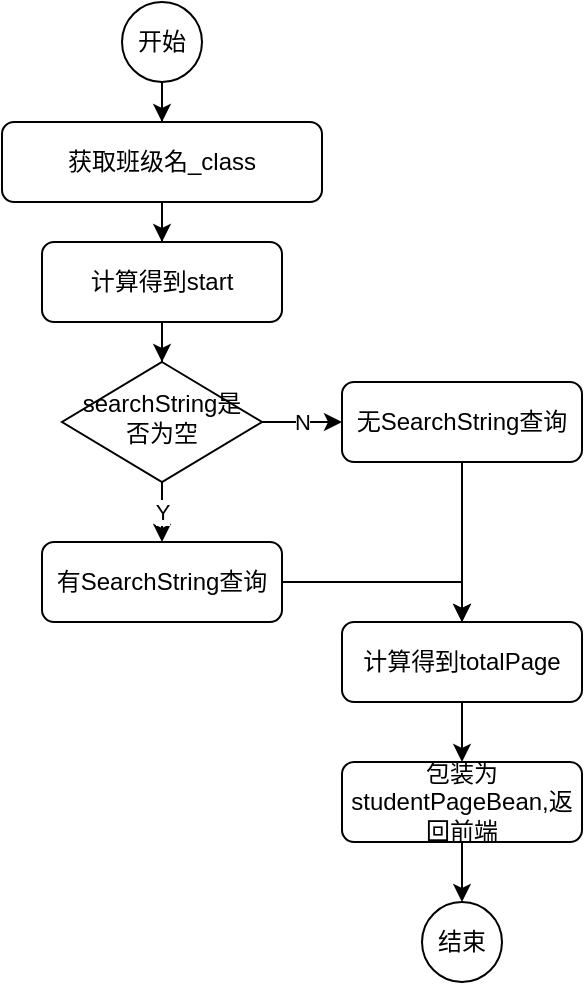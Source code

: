 <mxfile version="13.5.1" type="device"><diagram id="C5RBs43oDa-KdzZeNtuy" name="Page-1"><mxGraphModel dx="1264" dy="601" grid="1" gridSize="10" guides="1" tooltips="1" connect="1" arrows="1" fold="1" page="1" pageScale="1" pageWidth="827" pageHeight="1169" math="0" shadow="0"><root><mxCell id="WIyWlLk6GJQsqaUBKTNV-0"/><mxCell id="WIyWlLk6GJQsqaUBKTNV-1" parent="WIyWlLk6GJQsqaUBKTNV-0"/><mxCell id="rup5HVxmGJJLp4ek2vBf-1" style="edgeStyle=orthogonalEdgeStyle;rounded=0;orthogonalLoop=1;jettySize=auto;html=1;" parent="WIyWlLk6GJQsqaUBKTNV-1" source="rup5HVxmGJJLp4ek2vBf-2" target="rup5HVxmGJJLp4ek2vBf-9" edge="1"><mxGeometry relative="1" as="geometry"/></mxCell><mxCell id="rup5HVxmGJJLp4ek2vBf-2" value="获取班级名_class" style="rounded=1;whiteSpace=wrap;html=1;fontSize=12;glass=0;strokeWidth=1;shadow=0;" parent="WIyWlLk6GJQsqaUBKTNV-1" vertex="1"><mxGeometry x="40" y="80" width="160" height="40" as="geometry"/></mxCell><mxCell id="rup5HVxmGJJLp4ek2vBf-3" value="N" style="edgeStyle=orthogonalEdgeStyle;rounded=0;orthogonalLoop=1;jettySize=auto;html=1;entryX=0;entryY=0.5;entryDx=0;entryDy=0;" parent="WIyWlLk6GJQsqaUBKTNV-1" source="rup5HVxmGJJLp4ek2vBf-5" target="rup5HVxmGJJLp4ek2vBf-7" edge="1"><mxGeometry relative="1" as="geometry"/></mxCell><mxCell id="rup5HVxmGJJLp4ek2vBf-4" value="Y" style="edgeStyle=orthogonalEdgeStyle;rounded=0;orthogonalLoop=1;jettySize=auto;html=1;entryX=0.5;entryY=0;entryDx=0;entryDy=0;" parent="WIyWlLk6GJQsqaUBKTNV-1" source="rup5HVxmGJJLp4ek2vBf-5" target="rup5HVxmGJJLp4ek2vBf-11" edge="1"><mxGeometry relative="1" as="geometry"><mxPoint x="120" y="320" as="targetPoint"/></mxGeometry></mxCell><mxCell id="rup5HVxmGJJLp4ek2vBf-5" value="searchString是否为空" style="rhombus;whiteSpace=wrap;html=1;shadow=0;fontFamily=Helvetica;fontSize=12;align=center;strokeWidth=1;spacing=6;spacingTop=-4;" parent="WIyWlLk6GJQsqaUBKTNV-1" vertex="1"><mxGeometry x="70" y="200" width="100" height="60" as="geometry"/></mxCell><mxCell id="rup5HVxmGJJLp4ek2vBf-6" style="edgeStyle=orthogonalEdgeStyle;rounded=0;orthogonalLoop=1;jettySize=auto;html=1;" parent="WIyWlLk6GJQsqaUBKTNV-1" source="rup5HVxmGJJLp4ek2vBf-7" target="rup5HVxmGJJLp4ek2vBf-15" edge="1"><mxGeometry relative="1" as="geometry"/></mxCell><mxCell id="rup5HVxmGJJLp4ek2vBf-7" value="无SearchString查询" style="rounded=1;whiteSpace=wrap;html=1;fontSize=12;glass=0;strokeWidth=1;shadow=0;" parent="WIyWlLk6GJQsqaUBKTNV-1" vertex="1"><mxGeometry x="210" y="210" width="120" height="40" as="geometry"/></mxCell><mxCell id="rup5HVxmGJJLp4ek2vBf-8" style="edgeStyle=orthogonalEdgeStyle;rounded=0;orthogonalLoop=1;jettySize=auto;html=1;" parent="WIyWlLk6GJQsqaUBKTNV-1" source="rup5HVxmGJJLp4ek2vBf-9" target="rup5HVxmGJJLp4ek2vBf-5" edge="1"><mxGeometry relative="1" as="geometry"/></mxCell><mxCell id="rup5HVxmGJJLp4ek2vBf-9" value="计算得到start" style="rounded=1;whiteSpace=wrap;html=1;fontSize=12;glass=0;strokeWidth=1;shadow=0;" parent="WIyWlLk6GJQsqaUBKTNV-1" vertex="1"><mxGeometry x="60" y="140" width="120" height="40" as="geometry"/></mxCell><mxCell id="rup5HVxmGJJLp4ek2vBf-10" style="edgeStyle=orthogonalEdgeStyle;rounded=0;orthogonalLoop=1;jettySize=auto;html=1;entryX=0.5;entryY=0;entryDx=0;entryDy=0;" parent="WIyWlLk6GJQsqaUBKTNV-1" source="rup5HVxmGJJLp4ek2vBf-11" target="rup5HVxmGJJLp4ek2vBf-15" edge="1"><mxGeometry relative="1" as="geometry"/></mxCell><mxCell id="rup5HVxmGJJLp4ek2vBf-11" value="有SearchString查询" style="rounded=1;whiteSpace=wrap;html=1;fontSize=12;glass=0;strokeWidth=1;shadow=0;" parent="WIyWlLk6GJQsqaUBKTNV-1" vertex="1"><mxGeometry x="60" y="290" width="120" height="40" as="geometry"/></mxCell><mxCell id="rup5HVxmGJJLp4ek2vBf-14" style="edgeStyle=orthogonalEdgeStyle;rounded=0;orthogonalLoop=1;jettySize=auto;html=1;entryX=0.5;entryY=0;entryDx=0;entryDy=0;" parent="WIyWlLk6GJQsqaUBKTNV-1" source="rup5HVxmGJJLp4ek2vBf-15" target="rup5HVxmGJJLp4ek2vBf-16" edge="1"><mxGeometry relative="1" as="geometry"/></mxCell><mxCell id="rup5HVxmGJJLp4ek2vBf-15" value="计算得到totalPage" style="rounded=1;whiteSpace=wrap;html=1;fontSize=12;glass=0;strokeWidth=1;shadow=0;" parent="WIyWlLk6GJQsqaUBKTNV-1" vertex="1"><mxGeometry x="210" y="330" width="120" height="40" as="geometry"/></mxCell><mxCell id="uzp1rYnlR8Xvakj3WLVV-3" style="edgeStyle=orthogonalEdgeStyle;rounded=0;orthogonalLoop=1;jettySize=auto;html=1;" edge="1" parent="WIyWlLk6GJQsqaUBKTNV-1" source="rup5HVxmGJJLp4ek2vBf-16" target="uzp1rYnlR8Xvakj3WLVV-0"><mxGeometry relative="1" as="geometry"/></mxCell><mxCell id="rup5HVxmGJJLp4ek2vBf-16" value="包装为studentPageBean,返回前端" style="rounded=1;whiteSpace=wrap;html=1;fontSize=12;glass=0;strokeWidth=1;shadow=0;" parent="WIyWlLk6GJQsqaUBKTNV-1" vertex="1"><mxGeometry x="210" y="400" width="120" height="40" as="geometry"/></mxCell><mxCell id="uzp1rYnlR8Xvakj3WLVV-0" value="结束" style="ellipse;whiteSpace=wrap;html=1;aspect=fixed;" vertex="1" parent="WIyWlLk6GJQsqaUBKTNV-1"><mxGeometry x="250" y="470" width="40" height="40" as="geometry"/></mxCell><mxCell id="uzp1rYnlR8Xvakj3WLVV-2" style="edgeStyle=orthogonalEdgeStyle;rounded=0;orthogonalLoop=1;jettySize=auto;html=1;entryX=0.5;entryY=0;entryDx=0;entryDy=0;" edge="1" parent="WIyWlLk6GJQsqaUBKTNV-1" source="uzp1rYnlR8Xvakj3WLVV-1" target="rup5HVxmGJJLp4ek2vBf-2"><mxGeometry relative="1" as="geometry"/></mxCell><mxCell id="uzp1rYnlR8Xvakj3WLVV-1" value="开始" style="ellipse;whiteSpace=wrap;html=1;aspect=fixed;" vertex="1" parent="WIyWlLk6GJQsqaUBKTNV-1"><mxGeometry x="100" y="20" width="40" height="40" as="geometry"/></mxCell></root></mxGraphModel></diagram></mxfile>
